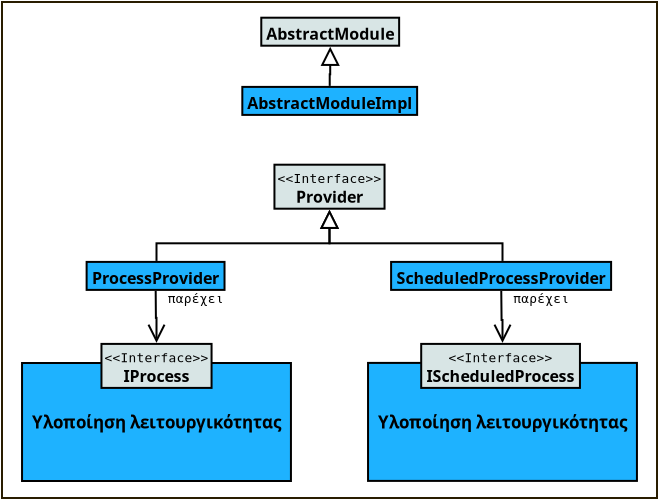<?xml version="1.0" encoding="UTF-8"?>
<dia:diagram xmlns:dia="http://www.lysator.liu.se/~alla/dia/">
  <dia:layer name="Φόντος" visible="true" active="true">
    <dia:object type="Standard - Box" version="0" id="O0">
      <dia:attribute name="obj_pos">
        <dia:point val="8,1.2"/>
      </dia:attribute>
      <dia:attribute name="obj_bb">
        <dia:rectangle val="7.95,1.15;40.8,26.05"/>
      </dia:attribute>
      <dia:attribute name="elem_corner">
        <dia:point val="8,1.2"/>
      </dia:attribute>
      <dia:attribute name="elem_width">
        <dia:real val="32.75"/>
      </dia:attribute>
      <dia:attribute name="elem_height">
        <dia:real val="24.8"/>
      </dia:attribute>
      <dia:attribute name="border_width">
        <dia:real val="0.1"/>
      </dia:attribute>
      <dia:attribute name="border_color">
        <dia:color val="#291d00"/>
      </dia:attribute>
      <dia:attribute name="show_background">
        <dia:boolean val="true"/>
      </dia:attribute>
    </dia:object>
    <dia:group>
      <dia:group>
        <dia:object type="UML - Class" version="0" id="O1">
          <dia:attribute name="obj_pos">
            <dia:point val="20.016,5.445"/>
          </dia:attribute>
          <dia:attribute name="obj_bb">
            <dia:rectangle val="19.966,5.395;28.784,6.895"/>
          </dia:attribute>
          <dia:attribute name="elem_corner">
            <dia:point val="20.016,5.445"/>
          </dia:attribute>
          <dia:attribute name="elem_width">
            <dia:real val="8.717"/>
          </dia:attribute>
          <dia:attribute name="elem_height">
            <dia:real val="1.4"/>
          </dia:attribute>
          <dia:attribute name="name">
            <dia:string>#AbstractModuleImpl#</dia:string>
          </dia:attribute>
          <dia:attribute name="stereotype">
            <dia:string>##</dia:string>
          </dia:attribute>
          <dia:attribute name="comment">
            <dia:string>##</dia:string>
          </dia:attribute>
          <dia:attribute name="abstract">
            <dia:boolean val="false"/>
          </dia:attribute>
          <dia:attribute name="suppress_attributes">
            <dia:boolean val="true"/>
          </dia:attribute>
          <dia:attribute name="suppress_operations">
            <dia:boolean val="false"/>
          </dia:attribute>
          <dia:attribute name="visible_attributes">
            <dia:boolean val="false"/>
          </dia:attribute>
          <dia:attribute name="visible_operations">
            <dia:boolean val="false"/>
          </dia:attribute>
          <dia:attribute name="visible_comments">
            <dia:boolean val="false"/>
          </dia:attribute>
          <dia:attribute name="wrap_operations">
            <dia:boolean val="false"/>
          </dia:attribute>
          <dia:attribute name="wrap_after_char">
            <dia:int val="40"/>
          </dia:attribute>
          <dia:attribute name="comment_line_length">
            <dia:int val="17"/>
          </dia:attribute>
          <dia:attribute name="comment_tagging">
            <dia:boolean val="false"/>
          </dia:attribute>
          <dia:attribute name="line_width">
            <dia:real val="0.1"/>
          </dia:attribute>
          <dia:attribute name="line_color">
            <dia:color val="#000000"/>
          </dia:attribute>
          <dia:attribute name="fill_color">
            <dia:color val="#1eb2ff"/>
          </dia:attribute>
          <dia:attribute name="text_color">
            <dia:color val="#000000"/>
          </dia:attribute>
          <dia:attribute name="normal_font">
            <dia:font family="monospace" style="0" name="Courier"/>
          </dia:attribute>
          <dia:attribute name="abstract_font">
            <dia:font family="monospace" style="0" name="Courier"/>
          </dia:attribute>
          <dia:attribute name="polymorphic_font">
            <dia:font family="monospace" style="0" name="Courier"/>
          </dia:attribute>
          <dia:attribute name="classname_font">
            <dia:font family="sans" style="80" name="Helvetica-Bold"/>
          </dia:attribute>
          <dia:attribute name="abstract_classname_font">
            <dia:font family="sans" style="0" name="Helvetica"/>
          </dia:attribute>
          <dia:attribute name="comment_font">
            <dia:font family="sans" style="0" name="Helvetica"/>
          </dia:attribute>
          <dia:attribute name="normal_font_height">
            <dia:real val="0.8"/>
          </dia:attribute>
          <dia:attribute name="polymorphic_font_height">
            <dia:real val="0.8"/>
          </dia:attribute>
          <dia:attribute name="abstract_font_height">
            <dia:real val="0.8"/>
          </dia:attribute>
          <dia:attribute name="classname_font_height">
            <dia:real val="1"/>
          </dia:attribute>
          <dia:attribute name="abstract_classname_font_height">
            <dia:real val="1"/>
          </dia:attribute>
          <dia:attribute name="comment_font_height">
            <dia:real val="0.7"/>
          </dia:attribute>
          <dia:attribute name="attributes"/>
          <dia:attribute name="operations"/>
          <dia:attribute name="template">
            <dia:boolean val="false"/>
          </dia:attribute>
          <dia:attribute name="templates"/>
        </dia:object>
        <dia:object type="UML - Class" version="0" id="O2">
          <dia:attribute name="obj_pos">
            <dia:point val="20.964,1.985"/>
          </dia:attribute>
          <dia:attribute name="obj_bb">
            <dia:rectangle val="20.914,1.935;27.836,3.435"/>
          </dia:attribute>
          <dia:attribute name="elem_corner">
            <dia:point val="20.964,1.985"/>
          </dia:attribute>
          <dia:attribute name="elem_width">
            <dia:real val="6.822"/>
          </dia:attribute>
          <dia:attribute name="elem_height">
            <dia:real val="1.4"/>
          </dia:attribute>
          <dia:attribute name="name">
            <dia:string>#AbstractModule#</dia:string>
          </dia:attribute>
          <dia:attribute name="stereotype">
            <dia:string>##</dia:string>
          </dia:attribute>
          <dia:attribute name="comment">
            <dia:string>##</dia:string>
          </dia:attribute>
          <dia:attribute name="abstract">
            <dia:boolean val="false"/>
          </dia:attribute>
          <dia:attribute name="suppress_attributes">
            <dia:boolean val="true"/>
          </dia:attribute>
          <dia:attribute name="suppress_operations">
            <dia:boolean val="false"/>
          </dia:attribute>
          <dia:attribute name="visible_attributes">
            <dia:boolean val="false"/>
          </dia:attribute>
          <dia:attribute name="visible_operations">
            <dia:boolean val="false"/>
          </dia:attribute>
          <dia:attribute name="visible_comments">
            <dia:boolean val="true"/>
          </dia:attribute>
          <dia:attribute name="wrap_operations">
            <dia:boolean val="false"/>
          </dia:attribute>
          <dia:attribute name="wrap_after_char">
            <dia:int val="40"/>
          </dia:attribute>
          <dia:attribute name="comment_line_length">
            <dia:int val="17"/>
          </dia:attribute>
          <dia:attribute name="comment_tagging">
            <dia:boolean val="false"/>
          </dia:attribute>
          <dia:attribute name="line_width">
            <dia:real val="0.1"/>
          </dia:attribute>
          <dia:attribute name="line_color">
            <dia:color val="#000000"/>
          </dia:attribute>
          <dia:attribute name="fill_color">
            <dia:color val="#d8e5e5"/>
          </dia:attribute>
          <dia:attribute name="text_color">
            <dia:color val="#000000"/>
          </dia:attribute>
          <dia:attribute name="normal_font">
            <dia:font family="monospace" style="0" name="Courier"/>
          </dia:attribute>
          <dia:attribute name="abstract_font">
            <dia:font family="monospace" style="88" name="Courier-BoldOblique"/>
          </dia:attribute>
          <dia:attribute name="polymorphic_font">
            <dia:font family="monospace" style="8" name="Courier-Oblique"/>
          </dia:attribute>
          <dia:attribute name="classname_font">
            <dia:font family="sans" style="80" name="Helvetica-Bold"/>
          </dia:attribute>
          <dia:attribute name="abstract_classname_font">
            <dia:font family="sans" style="88" name="Helvetica-BoldOblique"/>
          </dia:attribute>
          <dia:attribute name="comment_font">
            <dia:font family="sans" style="8" name="Helvetica-Oblique"/>
          </dia:attribute>
          <dia:attribute name="normal_font_height">
            <dia:real val="0.8"/>
          </dia:attribute>
          <dia:attribute name="polymorphic_font_height">
            <dia:real val="0.8"/>
          </dia:attribute>
          <dia:attribute name="abstract_font_height">
            <dia:real val="0.8"/>
          </dia:attribute>
          <dia:attribute name="classname_font_height">
            <dia:real val="1"/>
          </dia:attribute>
          <dia:attribute name="abstract_classname_font_height">
            <dia:real val="1"/>
          </dia:attribute>
          <dia:attribute name="comment_font_height">
            <dia:real val="0.7"/>
          </dia:attribute>
          <dia:attribute name="attributes"/>
          <dia:attribute name="operations"/>
          <dia:attribute name="template">
            <dia:boolean val="false"/>
          </dia:attribute>
          <dia:attribute name="templates"/>
        </dia:object>
        <dia:object type="UML - Generalization" version="1" id="O3">
          <dia:attribute name="obj_pos">
            <dia:point val="24.375,3.435"/>
          </dia:attribute>
          <dia:attribute name="obj_bb">
            <dia:rectangle val="23.525,3.385;25.225,5.615"/>
          </dia:attribute>
          <dia:attribute name="meta">
            <dia:composite type="dict"/>
          </dia:attribute>
          <dia:attribute name="orth_points">
            <dia:point val="24.375,3.435"/>
            <dia:point val="24.375,4.815"/>
            <dia:point val="24.375,4.815"/>
            <dia:point val="24.375,5.395"/>
          </dia:attribute>
          <dia:attribute name="orth_orient">
            <dia:enum val="1"/>
            <dia:enum val="0"/>
            <dia:enum val="1"/>
          </dia:attribute>
          <dia:attribute name="orth_autoroute">
            <dia:boolean val="true"/>
          </dia:attribute>
          <dia:attribute name="text_colour">
            <dia:color val="#000000"/>
          </dia:attribute>
          <dia:attribute name="line_colour">
            <dia:color val="#000000"/>
          </dia:attribute>
          <dia:attribute name="name">
            <dia:string>##</dia:string>
          </dia:attribute>
          <dia:attribute name="stereotype">
            <dia:string>##</dia:string>
          </dia:attribute>
          <dia:connections>
            <dia:connection handle="0" to="O2" connection="8"/>
            <dia:connection handle="1" to="O1" connection="8"/>
          </dia:connections>
        </dia:object>
      </dia:group>
      <dia:group>
        <dia:object type="UML - Class" version="0" id="O4">
          <dia:attribute name="obj_pos">
            <dia:point val="21.622,9.335"/>
          </dia:attribute>
          <dia:attribute name="obj_bb">
            <dia:rectangle val="21.573,9.285;27.177,11.585"/>
          </dia:attribute>
          <dia:attribute name="elem_corner">
            <dia:point val="21.622,9.335"/>
          </dia:attribute>
          <dia:attribute name="elem_width">
            <dia:real val="5.505"/>
          </dia:attribute>
          <dia:attribute name="elem_height">
            <dia:real val="2.2"/>
          </dia:attribute>
          <dia:attribute name="name">
            <dia:string>#Provider#</dia:string>
          </dia:attribute>
          <dia:attribute name="stereotype">
            <dia:string>#Interface#</dia:string>
          </dia:attribute>
          <dia:attribute name="comment">
            <dia:string>##</dia:string>
          </dia:attribute>
          <dia:attribute name="abstract">
            <dia:boolean val="false"/>
          </dia:attribute>
          <dia:attribute name="suppress_attributes">
            <dia:boolean val="true"/>
          </dia:attribute>
          <dia:attribute name="suppress_operations">
            <dia:boolean val="false"/>
          </dia:attribute>
          <dia:attribute name="visible_attributes">
            <dia:boolean val="false"/>
          </dia:attribute>
          <dia:attribute name="visible_operations">
            <dia:boolean val="false"/>
          </dia:attribute>
          <dia:attribute name="visible_comments">
            <dia:boolean val="false"/>
          </dia:attribute>
          <dia:attribute name="wrap_operations">
            <dia:boolean val="false"/>
          </dia:attribute>
          <dia:attribute name="wrap_after_char">
            <dia:int val="40"/>
          </dia:attribute>
          <dia:attribute name="comment_line_length">
            <dia:int val="17"/>
          </dia:attribute>
          <dia:attribute name="comment_tagging">
            <dia:boolean val="false"/>
          </dia:attribute>
          <dia:attribute name="line_width">
            <dia:real val="0.1"/>
          </dia:attribute>
          <dia:attribute name="line_color">
            <dia:color val="#000000"/>
          </dia:attribute>
          <dia:attribute name="fill_color">
            <dia:color val="#d8e5e5"/>
          </dia:attribute>
          <dia:attribute name="text_color">
            <dia:color val="#000000"/>
          </dia:attribute>
          <dia:attribute name="normal_font">
            <dia:font family="monospace" style="0" name="Courier"/>
          </dia:attribute>
          <dia:attribute name="abstract_font">
            <dia:font family="monospace" style="88" name="Courier-BoldOblique"/>
          </dia:attribute>
          <dia:attribute name="polymorphic_font">
            <dia:font family="monospace" style="8" name="Courier-Oblique"/>
          </dia:attribute>
          <dia:attribute name="classname_font">
            <dia:font family="sans" style="80" name="Helvetica-Bold"/>
          </dia:attribute>
          <dia:attribute name="abstract_classname_font">
            <dia:font family="sans" style="88" name="Helvetica-BoldOblique"/>
          </dia:attribute>
          <dia:attribute name="comment_font">
            <dia:font family="sans" style="8" name="Helvetica-Oblique"/>
          </dia:attribute>
          <dia:attribute name="normal_font_height">
            <dia:real val="0.8"/>
          </dia:attribute>
          <dia:attribute name="polymorphic_font_height">
            <dia:real val="0.8"/>
          </dia:attribute>
          <dia:attribute name="abstract_font_height">
            <dia:real val="0.8"/>
          </dia:attribute>
          <dia:attribute name="classname_font_height">
            <dia:real val="1"/>
          </dia:attribute>
          <dia:attribute name="abstract_classname_font_height">
            <dia:real val="1"/>
          </dia:attribute>
          <dia:attribute name="comment_font_height">
            <dia:real val="0.7"/>
          </dia:attribute>
          <dia:attribute name="attributes"/>
          <dia:attribute name="operations"/>
          <dia:attribute name="template">
            <dia:boolean val="false"/>
          </dia:attribute>
          <dia:attribute name="templates"/>
        </dia:object>
        <dia:object type="UML - Generalization" version="1" id="O5">
          <dia:attribute name="obj_pos">
            <dia:point val="24.375,11.585"/>
          </dia:attribute>
          <dia:attribute name="obj_bb">
            <dia:rectangle val="23.525,11.535;33.075,14.195"/>
          </dia:attribute>
          <dia:attribute name="meta">
            <dia:composite type="dict"/>
          </dia:attribute>
          <dia:attribute name="orth_points">
            <dia:point val="24.375,11.585"/>
            <dia:point val="24.375,13.265"/>
            <dia:point val="33.025,13.265"/>
            <dia:point val="33.025,14.145"/>
          </dia:attribute>
          <dia:attribute name="orth_orient">
            <dia:enum val="1"/>
            <dia:enum val="0"/>
            <dia:enum val="1"/>
          </dia:attribute>
          <dia:attribute name="orth_autoroute">
            <dia:boolean val="true"/>
          </dia:attribute>
          <dia:attribute name="text_colour">
            <dia:color val="#000000"/>
          </dia:attribute>
          <dia:attribute name="line_colour">
            <dia:color val="#000000"/>
          </dia:attribute>
          <dia:attribute name="name">
            <dia:string>##</dia:string>
          </dia:attribute>
          <dia:attribute name="stereotype">
            <dia:string>##</dia:string>
          </dia:attribute>
          <dia:connections>
            <dia:connection handle="0" to="O4" connection="8"/>
          </dia:connections>
        </dia:object>
        <dia:object type="UML - Generalization" version="1" id="O6">
          <dia:attribute name="obj_pos">
            <dia:point val="24.375,11.585"/>
          </dia:attribute>
          <dia:attribute name="obj_bb">
            <dia:rectangle val="15.675,11.535;25.225,14.195"/>
          </dia:attribute>
          <dia:attribute name="meta">
            <dia:composite type="dict"/>
          </dia:attribute>
          <dia:attribute name="orth_points">
            <dia:point val="24.375,11.585"/>
            <dia:point val="24.375,13.265"/>
            <dia:point val="15.725,13.265"/>
            <dia:point val="15.725,14.145"/>
          </dia:attribute>
          <dia:attribute name="orth_orient">
            <dia:enum val="1"/>
            <dia:enum val="0"/>
            <dia:enum val="1"/>
          </dia:attribute>
          <dia:attribute name="orth_autoroute">
            <dia:boolean val="true"/>
          </dia:attribute>
          <dia:attribute name="text_colour">
            <dia:color val="#000000"/>
          </dia:attribute>
          <dia:attribute name="line_colour">
            <dia:color val="#000000"/>
          </dia:attribute>
          <dia:attribute name="name">
            <dia:string>##</dia:string>
          </dia:attribute>
          <dia:attribute name="stereotype">
            <dia:string>##</dia:string>
          </dia:attribute>
          <dia:connections>
            <dia:connection handle="0" to="O4" connection="8"/>
          </dia:connections>
        </dia:object>
        <dia:group>
          <dia:object type="UML - Class" version="0" id="O7">
            <dia:attribute name="obj_pos">
              <dia:point val="12.231,14.195"/>
            </dia:attribute>
            <dia:attribute name="obj_bb">
              <dia:rectangle val="12.181,14.145;19.269,15.645"/>
            </dia:attribute>
            <dia:attribute name="elem_corner">
              <dia:point val="12.231,14.195"/>
            </dia:attribute>
            <dia:attribute name="elem_width">
              <dia:real val="6.987"/>
            </dia:attribute>
            <dia:attribute name="elem_height">
              <dia:real val="1.4"/>
            </dia:attribute>
            <dia:attribute name="name">
              <dia:string>#ProcessProvider#</dia:string>
            </dia:attribute>
            <dia:attribute name="stereotype">
              <dia:string>##</dia:string>
            </dia:attribute>
            <dia:attribute name="comment">
              <dia:string>##</dia:string>
            </dia:attribute>
            <dia:attribute name="abstract">
              <dia:boolean val="false"/>
            </dia:attribute>
            <dia:attribute name="suppress_attributes">
              <dia:boolean val="true"/>
            </dia:attribute>
            <dia:attribute name="suppress_operations">
              <dia:boolean val="false"/>
            </dia:attribute>
            <dia:attribute name="visible_attributes">
              <dia:boolean val="false"/>
            </dia:attribute>
            <dia:attribute name="visible_operations">
              <dia:boolean val="false"/>
            </dia:attribute>
            <dia:attribute name="visible_comments">
              <dia:boolean val="false"/>
            </dia:attribute>
            <dia:attribute name="wrap_operations">
              <dia:boolean val="false"/>
            </dia:attribute>
            <dia:attribute name="wrap_after_char">
              <dia:int val="40"/>
            </dia:attribute>
            <dia:attribute name="comment_line_length">
              <dia:int val="17"/>
            </dia:attribute>
            <dia:attribute name="comment_tagging">
              <dia:boolean val="false"/>
            </dia:attribute>
            <dia:attribute name="line_width">
              <dia:real val="0.1"/>
            </dia:attribute>
            <dia:attribute name="line_color">
              <dia:color val="#000000"/>
            </dia:attribute>
            <dia:attribute name="fill_color">
              <dia:color val="#1eb2ff"/>
            </dia:attribute>
            <dia:attribute name="text_color">
              <dia:color val="#000000"/>
            </dia:attribute>
            <dia:attribute name="normal_font">
              <dia:font family="monospace" style="0" name="Courier"/>
            </dia:attribute>
            <dia:attribute name="abstract_font">
              <dia:font family="monospace" style="0" name="Courier"/>
            </dia:attribute>
            <dia:attribute name="polymorphic_font">
              <dia:font family="monospace" style="0" name="Courier"/>
            </dia:attribute>
            <dia:attribute name="classname_font">
              <dia:font family="sans" style="80" name="Helvetica-Bold"/>
            </dia:attribute>
            <dia:attribute name="abstract_classname_font">
              <dia:font family="sans" style="0" name="Helvetica"/>
            </dia:attribute>
            <dia:attribute name="comment_font">
              <dia:font family="sans" style="0" name="Helvetica"/>
            </dia:attribute>
            <dia:attribute name="normal_font_height">
              <dia:real val="0.8"/>
            </dia:attribute>
            <dia:attribute name="polymorphic_font_height">
              <dia:real val="0.8"/>
            </dia:attribute>
            <dia:attribute name="abstract_font_height">
              <dia:real val="0.8"/>
            </dia:attribute>
            <dia:attribute name="classname_font_height">
              <dia:real val="1"/>
            </dia:attribute>
            <dia:attribute name="abstract_classname_font_height">
              <dia:real val="1"/>
            </dia:attribute>
            <dia:attribute name="comment_font_height">
              <dia:real val="0.7"/>
            </dia:attribute>
            <dia:attribute name="attributes"/>
            <dia:attribute name="operations"/>
            <dia:attribute name="template">
              <dia:boolean val="false"/>
            </dia:attribute>
            <dia:attribute name="templates"/>
          </dia:object>
          <dia:object type="UML - Association" version="2" id="O8">
            <dia:attribute name="name">
              <dia:string>##</dia:string>
            </dia:attribute>
            <dia:attribute name="direction">
              <dia:enum val="1"/>
            </dia:attribute>
            <dia:attribute name="show_direction">
              <dia:boolean val="false"/>
            </dia:attribute>
            <dia:attribute name="assoc_type">
              <dia:enum val="0"/>
            </dia:attribute>
            <dia:attribute name="role_a">
              <dia:string>#παρέχει#</dia:string>
            </dia:attribute>
            <dia:attribute name="multipicity_a">
              <dia:string>##</dia:string>
            </dia:attribute>
            <dia:attribute name="visibility_a">
              <dia:enum val="3"/>
            </dia:attribute>
            <dia:attribute name="show_arrow_a">
              <dia:boolean val="false"/>
            </dia:attribute>
            <dia:attribute name="role_b">
              <dia:string>##</dia:string>
            </dia:attribute>
            <dia:attribute name="multipicity_b">
              <dia:string>##</dia:string>
            </dia:attribute>
            <dia:attribute name="visibility_b">
              <dia:enum val="3"/>
            </dia:attribute>
            <dia:attribute name="show_arrow_b">
              <dia:boolean val="true"/>
            </dia:attribute>
            <dia:attribute name="obj_pos">
              <dia:point val="15.725,15.643"/>
            </dia:attribute>
            <dia:attribute name="obj_bb">
              <dia:rectangle val="14.925,15.594;18.62,19.045"/>
            </dia:attribute>
            <dia:attribute name="meta">
              <dia:composite type="dict"/>
            </dia:attribute>
            <dia:attribute name="orth_points">
              <dia:point val="15.725,15.643"/>
              <dia:point val="15.725,16.995"/>
              <dia:point val="15.725,16.995"/>
              <dia:point val="15.725,18.245"/>
            </dia:attribute>
            <dia:attribute name="orth_orient">
              <dia:enum val="1"/>
              <dia:enum val="0"/>
              <dia:enum val="1"/>
            </dia:attribute>
            <dia:attribute name="orth_autoroute">
              <dia:boolean val="false"/>
            </dia:attribute>
            <dia:attribute name="text_colour">
              <dia:color val="#000000"/>
            </dia:attribute>
            <dia:attribute name="line_colour">
              <dia:color val="#000000"/>
            </dia:attribute>
            <dia:connections>
              <dia:connection handle="0" to="O7" connection="8"/>
            </dia:connections>
          </dia:object>
          <dia:group>
            <dia:group>
              <dia:object type="Standard - Box" version="0" id="O9">
                <dia:attribute name="obj_pos">
                  <dia:point val="9.002,19.25"/>
                </dia:attribute>
                <dia:attribute name="obj_bb">
                  <dia:rectangle val="8.953,19.2;22.497,25.2"/>
                </dia:attribute>
                <dia:attribute name="elem_corner">
                  <dia:point val="9.002,19.25"/>
                </dia:attribute>
                <dia:attribute name="elem_width">
                  <dia:real val="13.445"/>
                </dia:attribute>
                <dia:attribute name="elem_height">
                  <dia:real val="5.9"/>
                </dia:attribute>
                <dia:attribute name="border_width">
                  <dia:real val="0.1"/>
                </dia:attribute>
                <dia:attribute name="inner_color">
                  <dia:color val="#1eb2ff"/>
                </dia:attribute>
                <dia:attribute name="show_background">
                  <dia:boolean val="true"/>
                </dia:attribute>
              </dia:object>
              <dia:object type="Standard - Text" version="1" id="O10">
                <dia:attribute name="obj_pos">
                  <dia:point val="15.725,22.2"/>
                </dia:attribute>
                <dia:attribute name="obj_bb">
                  <dia:rectangle val="9.625,21.689;21.825,22.711"/>
                </dia:attribute>
                <dia:attribute name="text">
                  <dia:composite type="text">
                    <dia:attribute name="string">
                      <dia:string>#Υλοποίηση λειτουργικότητας#</dia:string>
                    </dia:attribute>
                    <dia:attribute name="font">
                      <dia:font family="sans" style="80" name="Helvetica-Bold"/>
                    </dia:attribute>
                    <dia:attribute name="height">
                      <dia:real val="1.058"/>
                    </dia:attribute>
                    <dia:attribute name="pos">
                      <dia:point val="15.725,22.536"/>
                    </dia:attribute>
                    <dia:attribute name="color">
                      <dia:color val="#000000"/>
                    </dia:attribute>
                    <dia:attribute name="alignment">
                      <dia:enum val="1"/>
                    </dia:attribute>
                  </dia:composite>
                </dia:attribute>
                <dia:attribute name="valign">
                  <dia:enum val="2"/>
                </dia:attribute>
                <dia:connections>
                  <dia:connection handle="0" to="O9" connection="8"/>
                </dia:connections>
              </dia:object>
            </dia:group>
            <dia:object type="UML - Class" version="0" id="O11">
              <dia:attribute name="obj_pos">
                <dia:point val="12.973,18.295"/>
              </dia:attribute>
              <dia:attribute name="obj_bb">
                <dia:rectangle val="12.922,18.245;18.527,20.545"/>
              </dia:attribute>
              <dia:attribute name="elem_corner">
                <dia:point val="12.973,18.295"/>
              </dia:attribute>
              <dia:attribute name="elem_width">
                <dia:real val="5.505"/>
              </dia:attribute>
              <dia:attribute name="elem_height">
                <dia:real val="2.2"/>
              </dia:attribute>
              <dia:attribute name="name">
                <dia:string>#IProcess#</dia:string>
              </dia:attribute>
              <dia:attribute name="stereotype">
                <dia:string>#Interface#</dia:string>
              </dia:attribute>
              <dia:attribute name="comment">
                <dia:string>##</dia:string>
              </dia:attribute>
              <dia:attribute name="abstract">
                <dia:boolean val="false"/>
              </dia:attribute>
              <dia:attribute name="suppress_attributes">
                <dia:boolean val="true"/>
              </dia:attribute>
              <dia:attribute name="suppress_operations">
                <dia:boolean val="false"/>
              </dia:attribute>
              <dia:attribute name="visible_attributes">
                <dia:boolean val="false"/>
              </dia:attribute>
              <dia:attribute name="visible_operations">
                <dia:boolean val="false"/>
              </dia:attribute>
              <dia:attribute name="visible_comments">
                <dia:boolean val="false"/>
              </dia:attribute>
              <dia:attribute name="wrap_operations">
                <dia:boolean val="false"/>
              </dia:attribute>
              <dia:attribute name="wrap_after_char">
                <dia:int val="40"/>
              </dia:attribute>
              <dia:attribute name="comment_line_length">
                <dia:int val="17"/>
              </dia:attribute>
              <dia:attribute name="comment_tagging">
                <dia:boolean val="false"/>
              </dia:attribute>
              <dia:attribute name="line_width">
                <dia:real val="0.1"/>
              </dia:attribute>
              <dia:attribute name="line_color">
                <dia:color val="#000000"/>
              </dia:attribute>
              <dia:attribute name="fill_color">
                <dia:color val="#d8e5e5"/>
              </dia:attribute>
              <dia:attribute name="text_color">
                <dia:color val="#000000"/>
              </dia:attribute>
              <dia:attribute name="normal_font">
                <dia:font family="monospace" style="0" name="Courier"/>
              </dia:attribute>
              <dia:attribute name="abstract_font">
                <dia:font family="monospace" style="0" name="Courier"/>
              </dia:attribute>
              <dia:attribute name="polymorphic_font">
                <dia:font family="monospace" style="0" name="Courier"/>
              </dia:attribute>
              <dia:attribute name="classname_font">
                <dia:font family="sans" style="80" name="Helvetica-Bold"/>
              </dia:attribute>
              <dia:attribute name="abstract_classname_font">
                <dia:font family="sans" style="0" name="Helvetica"/>
              </dia:attribute>
              <dia:attribute name="comment_font">
                <dia:font family="sans" style="0" name="Helvetica"/>
              </dia:attribute>
              <dia:attribute name="normal_font_height">
                <dia:real val="0.8"/>
              </dia:attribute>
              <dia:attribute name="polymorphic_font_height">
                <dia:real val="0.8"/>
              </dia:attribute>
              <dia:attribute name="abstract_font_height">
                <dia:real val="0.8"/>
              </dia:attribute>
              <dia:attribute name="classname_font_height">
                <dia:real val="1"/>
              </dia:attribute>
              <dia:attribute name="abstract_classname_font_height">
                <dia:real val="1"/>
              </dia:attribute>
              <dia:attribute name="comment_font_height">
                <dia:real val="0.7"/>
              </dia:attribute>
              <dia:attribute name="attributes"/>
              <dia:attribute name="operations"/>
              <dia:attribute name="template">
                <dia:boolean val="false"/>
              </dia:attribute>
              <dia:attribute name="templates"/>
            </dia:object>
          </dia:group>
        </dia:group>
        <dia:group>
          <dia:object type="UML - Class" version="0" id="O12">
            <dia:attribute name="obj_pos">
              <dia:point val="27.455,14.195"/>
            </dia:attribute>
            <dia:attribute name="obj_bb">
              <dia:rectangle val="27.405,14.145;38.645,15.645"/>
            </dia:attribute>
            <dia:attribute name="elem_corner">
              <dia:point val="27.455,14.195"/>
            </dia:attribute>
            <dia:attribute name="elem_width">
              <dia:real val="11.14"/>
            </dia:attribute>
            <dia:attribute name="elem_height">
              <dia:real val="1.4"/>
            </dia:attribute>
            <dia:attribute name="name">
              <dia:string>#ScheduledProcessProvider#</dia:string>
            </dia:attribute>
            <dia:attribute name="stereotype">
              <dia:string>##</dia:string>
            </dia:attribute>
            <dia:attribute name="comment">
              <dia:string>##</dia:string>
            </dia:attribute>
            <dia:attribute name="abstract">
              <dia:boolean val="false"/>
            </dia:attribute>
            <dia:attribute name="suppress_attributes">
              <dia:boolean val="true"/>
            </dia:attribute>
            <dia:attribute name="suppress_operations">
              <dia:boolean val="false"/>
            </dia:attribute>
            <dia:attribute name="visible_attributes">
              <dia:boolean val="false"/>
            </dia:attribute>
            <dia:attribute name="visible_operations">
              <dia:boolean val="false"/>
            </dia:attribute>
            <dia:attribute name="visible_comments">
              <dia:boolean val="false"/>
            </dia:attribute>
            <dia:attribute name="wrap_operations">
              <dia:boolean val="false"/>
            </dia:attribute>
            <dia:attribute name="wrap_after_char">
              <dia:int val="40"/>
            </dia:attribute>
            <dia:attribute name="comment_line_length">
              <dia:int val="17"/>
            </dia:attribute>
            <dia:attribute name="comment_tagging">
              <dia:boolean val="false"/>
            </dia:attribute>
            <dia:attribute name="line_width">
              <dia:real val="0.1"/>
            </dia:attribute>
            <dia:attribute name="line_color">
              <dia:color val="#000000"/>
            </dia:attribute>
            <dia:attribute name="fill_color">
              <dia:color val="#1eb2ff"/>
            </dia:attribute>
            <dia:attribute name="text_color">
              <dia:color val="#000000"/>
            </dia:attribute>
            <dia:attribute name="normal_font">
              <dia:font family="monospace" style="0" name="Courier"/>
            </dia:attribute>
            <dia:attribute name="abstract_font">
              <dia:font family="monospace" style="0" name="Courier"/>
            </dia:attribute>
            <dia:attribute name="polymorphic_font">
              <dia:font family="monospace" style="0" name="Courier"/>
            </dia:attribute>
            <dia:attribute name="classname_font">
              <dia:font family="sans" style="80" name="Helvetica-Bold"/>
            </dia:attribute>
            <dia:attribute name="abstract_classname_font">
              <dia:font family="sans" style="0" name="Helvetica"/>
            </dia:attribute>
            <dia:attribute name="comment_font">
              <dia:font family="sans" style="0" name="Helvetica"/>
            </dia:attribute>
            <dia:attribute name="normal_font_height">
              <dia:real val="0.8"/>
            </dia:attribute>
            <dia:attribute name="polymorphic_font_height">
              <dia:real val="0.8"/>
            </dia:attribute>
            <dia:attribute name="abstract_font_height">
              <dia:real val="0.8"/>
            </dia:attribute>
            <dia:attribute name="classname_font_height">
              <dia:real val="1"/>
            </dia:attribute>
            <dia:attribute name="abstract_classname_font_height">
              <dia:real val="1"/>
            </dia:attribute>
            <dia:attribute name="comment_font_height">
              <dia:real val="0.7"/>
            </dia:attribute>
            <dia:attribute name="attributes"/>
            <dia:attribute name="operations"/>
            <dia:attribute name="template">
              <dia:boolean val="false"/>
            </dia:attribute>
            <dia:attribute name="templates"/>
          </dia:object>
          <dia:object type="UML - Association" version="2" id="O13">
            <dia:attribute name="name">
              <dia:string>##</dia:string>
            </dia:attribute>
            <dia:attribute name="direction">
              <dia:enum val="1"/>
            </dia:attribute>
            <dia:attribute name="show_direction">
              <dia:boolean val="false"/>
            </dia:attribute>
            <dia:attribute name="assoc_type">
              <dia:enum val="0"/>
            </dia:attribute>
            <dia:attribute name="role_a">
              <dia:string>#παρέχει#</dia:string>
            </dia:attribute>
            <dia:attribute name="multipicity_a">
              <dia:string>##</dia:string>
            </dia:attribute>
            <dia:attribute name="visibility_a">
              <dia:enum val="3"/>
            </dia:attribute>
            <dia:attribute name="show_arrow_a">
              <dia:boolean val="false"/>
            </dia:attribute>
            <dia:attribute name="role_b">
              <dia:string>##</dia:string>
            </dia:attribute>
            <dia:attribute name="multipicity_b">
              <dia:string>##</dia:string>
            </dia:attribute>
            <dia:attribute name="visibility_b">
              <dia:enum val="3"/>
            </dia:attribute>
            <dia:attribute name="show_arrow_b">
              <dia:boolean val="true"/>
            </dia:attribute>
            <dia:attribute name="obj_pos">
              <dia:point val="33.025,15.645"/>
            </dia:attribute>
            <dia:attribute name="obj_bb">
              <dia:rectangle val="32.225,15.595;35.92,19.045"/>
            </dia:attribute>
            <dia:attribute name="meta">
              <dia:composite type="dict"/>
            </dia:attribute>
            <dia:attribute name="orth_points">
              <dia:point val="33.025,15.645"/>
              <dia:point val="33.025,17.1"/>
              <dia:point val="33.025,17.1"/>
              <dia:point val="33.025,18.245"/>
            </dia:attribute>
            <dia:attribute name="orth_orient">
              <dia:enum val="1"/>
              <dia:enum val="0"/>
              <dia:enum val="1"/>
            </dia:attribute>
            <dia:attribute name="orth_autoroute">
              <dia:boolean val="false"/>
            </dia:attribute>
            <dia:attribute name="text_colour">
              <dia:color val="#000000"/>
            </dia:attribute>
            <dia:attribute name="line_colour">
              <dia:color val="#000000"/>
            </dia:attribute>
            <dia:connections>
              <dia:connection handle="0" to="O12" connection="8"/>
            </dia:connections>
          </dia:object>
          <dia:group>
            <dia:group>
              <dia:object type="Standard - Box" version="0" id="O14">
                <dia:attribute name="obj_pos">
                  <dia:point val="26.302,19.245"/>
                </dia:attribute>
                <dia:attribute name="obj_bb">
                  <dia:rectangle val="26.253,19.195;39.797,25.195"/>
                </dia:attribute>
                <dia:attribute name="elem_corner">
                  <dia:point val="26.302,19.245"/>
                </dia:attribute>
                <dia:attribute name="elem_width">
                  <dia:real val="13.445"/>
                </dia:attribute>
                <dia:attribute name="elem_height">
                  <dia:real val="5.9"/>
                </dia:attribute>
                <dia:attribute name="border_width">
                  <dia:real val="0.1"/>
                </dia:attribute>
                <dia:attribute name="inner_color">
                  <dia:color val="#1eb2ff"/>
                </dia:attribute>
                <dia:attribute name="show_background">
                  <dia:boolean val="true"/>
                </dia:attribute>
              </dia:object>
              <dia:object type="Standard - Text" version="1" id="O15">
                <dia:attribute name="obj_pos">
                  <dia:point val="33.025,22.195"/>
                </dia:attribute>
                <dia:attribute name="obj_bb">
                  <dia:rectangle val="26.925,21.684;39.125,22.706"/>
                </dia:attribute>
                <dia:attribute name="text">
                  <dia:composite type="text">
                    <dia:attribute name="string">
                      <dia:string>#Υλοποίηση λειτουργικότητας#</dia:string>
                    </dia:attribute>
                    <dia:attribute name="font">
                      <dia:font family="sans" style="80" name="Helvetica-Bold"/>
                    </dia:attribute>
                    <dia:attribute name="height">
                      <dia:real val="1.058"/>
                    </dia:attribute>
                    <dia:attribute name="pos">
                      <dia:point val="33.025,22.531"/>
                    </dia:attribute>
                    <dia:attribute name="color">
                      <dia:color val="#000000"/>
                    </dia:attribute>
                    <dia:attribute name="alignment">
                      <dia:enum val="1"/>
                    </dia:attribute>
                  </dia:composite>
                </dia:attribute>
                <dia:attribute name="valign">
                  <dia:enum val="2"/>
                </dia:attribute>
                <dia:connections>
                  <dia:connection handle="0" to="O14" connection="8"/>
                </dia:connections>
              </dia:object>
            </dia:group>
            <dia:object type="UML - Class" version="0" id="O16">
              <dia:attribute name="obj_pos">
                <dia:point val="28.96,18.295"/>
              </dia:attribute>
              <dia:attribute name="obj_bb">
                <dia:rectangle val="28.91,18.245;37.14,20.545"/>
              </dia:attribute>
              <dia:attribute name="elem_corner">
                <dia:point val="28.96,18.295"/>
              </dia:attribute>
              <dia:attribute name="elem_width">
                <dia:real val="8.13"/>
              </dia:attribute>
              <dia:attribute name="elem_height">
                <dia:real val="2.2"/>
              </dia:attribute>
              <dia:attribute name="name">
                <dia:string>#IScheduledProcess#</dia:string>
              </dia:attribute>
              <dia:attribute name="stereotype">
                <dia:string>#Interface#</dia:string>
              </dia:attribute>
              <dia:attribute name="comment">
                <dia:string>##</dia:string>
              </dia:attribute>
              <dia:attribute name="abstract">
                <dia:boolean val="false"/>
              </dia:attribute>
              <dia:attribute name="suppress_attributes">
                <dia:boolean val="true"/>
              </dia:attribute>
              <dia:attribute name="suppress_operations">
                <dia:boolean val="false"/>
              </dia:attribute>
              <dia:attribute name="visible_attributes">
                <dia:boolean val="false"/>
              </dia:attribute>
              <dia:attribute name="visible_operations">
                <dia:boolean val="false"/>
              </dia:attribute>
              <dia:attribute name="visible_comments">
                <dia:boolean val="false"/>
              </dia:attribute>
              <dia:attribute name="wrap_operations">
                <dia:boolean val="false"/>
              </dia:attribute>
              <dia:attribute name="wrap_after_char">
                <dia:int val="40"/>
              </dia:attribute>
              <dia:attribute name="comment_line_length">
                <dia:int val="17"/>
              </dia:attribute>
              <dia:attribute name="comment_tagging">
                <dia:boolean val="false"/>
              </dia:attribute>
              <dia:attribute name="line_width">
                <dia:real val="0.1"/>
              </dia:attribute>
              <dia:attribute name="line_color">
                <dia:color val="#000000"/>
              </dia:attribute>
              <dia:attribute name="fill_color">
                <dia:color val="#d8e5e5"/>
              </dia:attribute>
              <dia:attribute name="text_color">
                <dia:color val="#000000"/>
              </dia:attribute>
              <dia:attribute name="normal_font">
                <dia:font family="monospace" style="0" name="Courier"/>
              </dia:attribute>
              <dia:attribute name="abstract_font">
                <dia:font family="monospace" style="0" name="Courier"/>
              </dia:attribute>
              <dia:attribute name="polymorphic_font">
                <dia:font family="monospace" style="0" name="Courier"/>
              </dia:attribute>
              <dia:attribute name="classname_font">
                <dia:font family="sans" style="80" name="Helvetica-Bold"/>
              </dia:attribute>
              <dia:attribute name="abstract_classname_font">
                <dia:font family="sans" style="0" name="Helvetica"/>
              </dia:attribute>
              <dia:attribute name="comment_font">
                <dia:font family="sans" style="0" name="Helvetica"/>
              </dia:attribute>
              <dia:attribute name="normal_font_height">
                <dia:real val="0.8"/>
              </dia:attribute>
              <dia:attribute name="polymorphic_font_height">
                <dia:real val="0.8"/>
              </dia:attribute>
              <dia:attribute name="abstract_font_height">
                <dia:real val="0.8"/>
              </dia:attribute>
              <dia:attribute name="classname_font_height">
                <dia:real val="1"/>
              </dia:attribute>
              <dia:attribute name="abstract_classname_font_height">
                <dia:real val="1"/>
              </dia:attribute>
              <dia:attribute name="comment_font_height">
                <dia:real val="0.7"/>
              </dia:attribute>
              <dia:attribute name="attributes"/>
              <dia:attribute name="operations"/>
              <dia:attribute name="template">
                <dia:boolean val="false"/>
              </dia:attribute>
              <dia:attribute name="templates"/>
            </dia:object>
          </dia:group>
        </dia:group>
      </dia:group>
    </dia:group>
  </dia:layer>
</dia:diagram>
